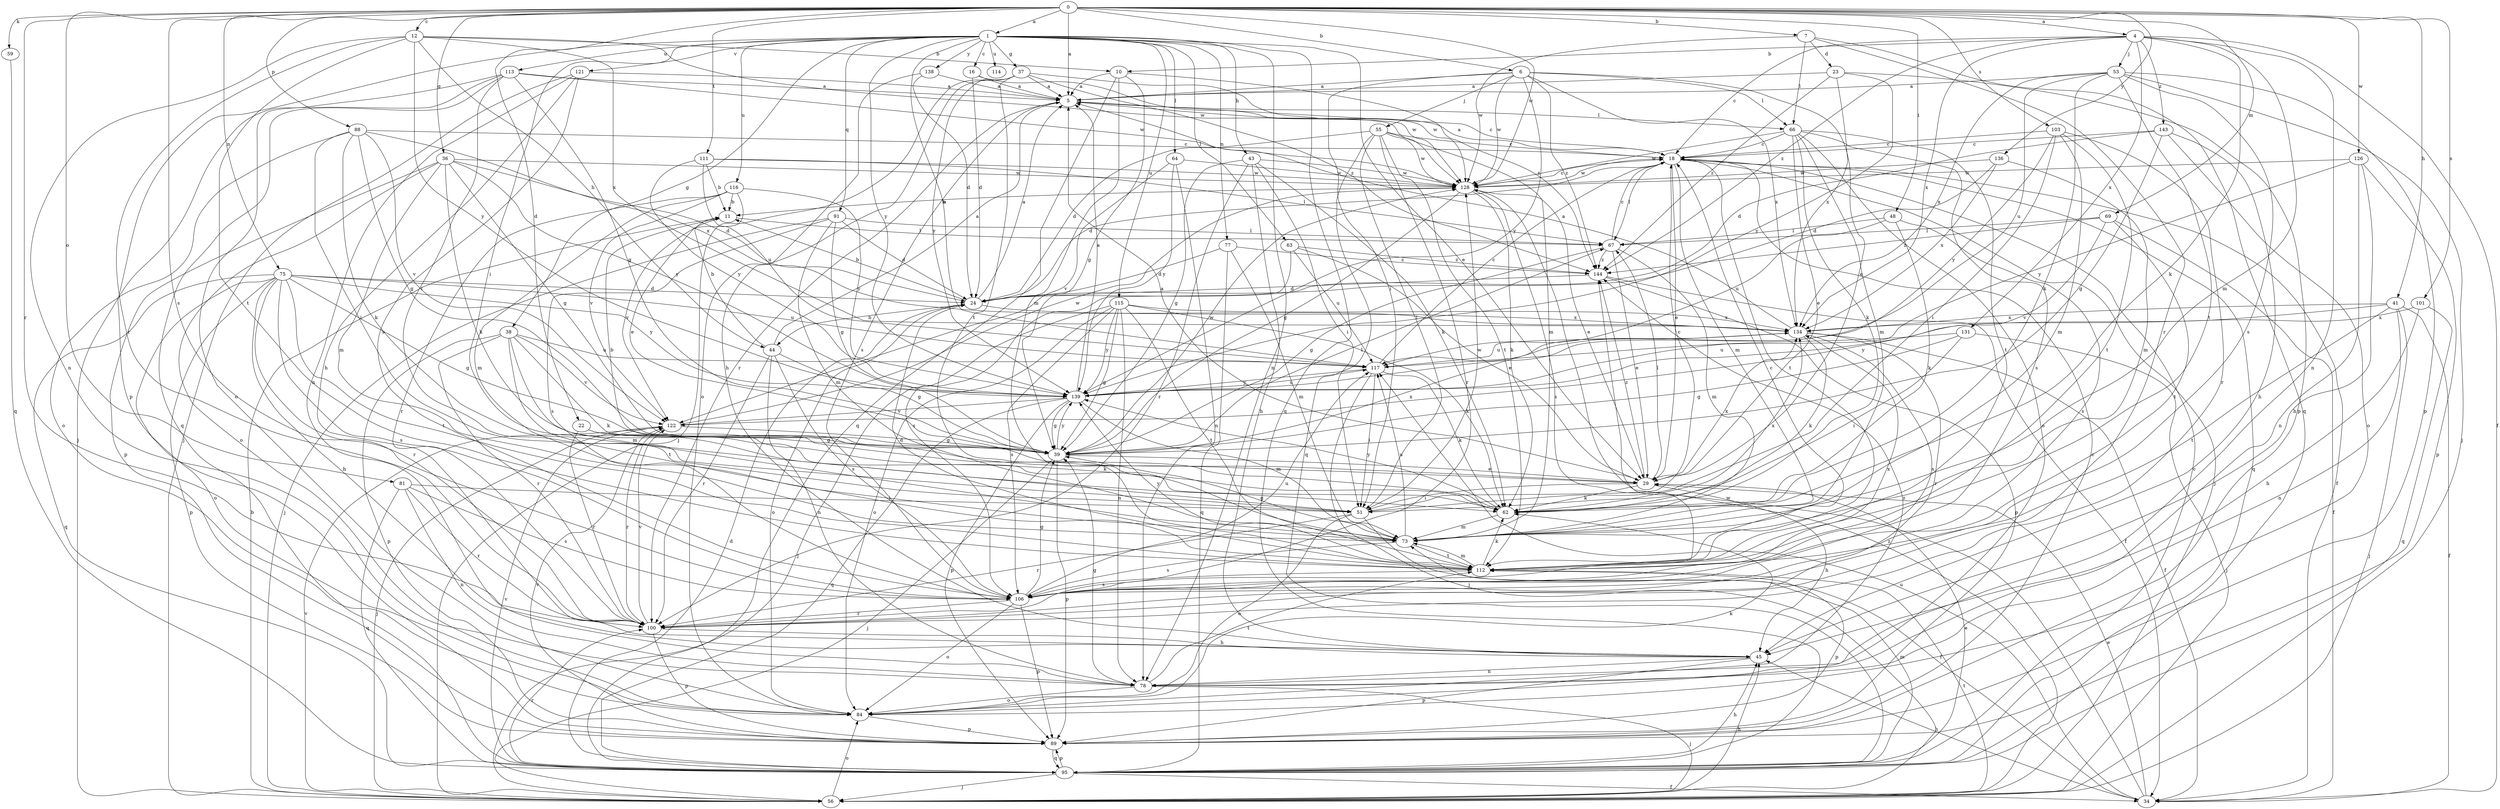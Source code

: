 strict digraph  {
0;
1;
4;
5;
6;
7;
10;
11;
12;
16;
18;
22;
23;
24;
29;
34;
36;
37;
38;
39;
41;
43;
44;
45;
48;
51;
53;
55;
56;
59;
62;
63;
64;
66;
67;
69;
73;
75;
77;
78;
81;
84;
88;
89;
91;
95;
100;
101;
103;
106;
111;
112;
113;
114;
115;
116;
117;
121;
122;
126;
128;
131;
134;
136;
138;
139;
143;
144;
0 -> 1  [label=a];
0 -> 4  [label=a];
0 -> 5  [label=a];
0 -> 6  [label=b];
0 -> 7  [label=b];
0 -> 12  [label=c];
0 -> 22  [label=d];
0 -> 36  [label=g];
0 -> 41  [label=h];
0 -> 48  [label=i];
0 -> 59  [label=k];
0 -> 69  [label=m];
0 -> 75  [label=n];
0 -> 81  [label=o];
0 -> 88  [label=p];
0 -> 100  [label=r];
0 -> 101  [label=s];
0 -> 103  [label=s];
0 -> 106  [label=s];
0 -> 111  [label=t];
0 -> 126  [label=w];
0 -> 128  [label=w];
0 -> 136  [label=y];
1 -> 16  [label=c];
1 -> 29  [label=e];
1 -> 37  [label=g];
1 -> 38  [label=g];
1 -> 43  [label=h];
1 -> 51  [label=i];
1 -> 63  [label=l];
1 -> 64  [label=l];
1 -> 77  [label=n];
1 -> 78  [label=n];
1 -> 89  [label=p];
1 -> 91  [label=q];
1 -> 95  [label=q];
1 -> 113  [label=u];
1 -> 114  [label=u];
1 -> 115  [label=u];
1 -> 116  [label=u];
1 -> 117  [label=u];
1 -> 121  [label=v];
1 -> 138  [label=y];
1 -> 139  [label=y];
4 -> 10  [label=b];
4 -> 18  [label=c];
4 -> 34  [label=f];
4 -> 53  [label=j];
4 -> 62  [label=k];
4 -> 73  [label=m];
4 -> 78  [label=n];
4 -> 131  [label=x];
4 -> 134  [label=x];
4 -> 143  [label=z];
4 -> 144  [label=z];
5 -> 18  [label=c];
5 -> 66  [label=l];
5 -> 100  [label=r];
5 -> 106  [label=s];
6 -> 5  [label=a];
6 -> 29  [label=e];
6 -> 51  [label=i];
6 -> 55  [label=j];
6 -> 66  [label=l];
6 -> 128  [label=w];
6 -> 134  [label=x];
6 -> 139  [label=y];
6 -> 144  [label=z];
7 -> 23  [label=d];
7 -> 66  [label=l];
7 -> 95  [label=q];
7 -> 100  [label=r];
7 -> 128  [label=w];
10 -> 5  [label=a];
10 -> 39  [label=g];
10 -> 73  [label=m];
10 -> 95  [label=q];
10 -> 144  [label=z];
11 -> 67  [label=l];
11 -> 122  [label=v];
12 -> 10  [label=b];
12 -> 44  [label=h];
12 -> 78  [label=n];
12 -> 100  [label=r];
12 -> 112  [label=t];
12 -> 128  [label=w];
12 -> 134  [label=x];
12 -> 139  [label=y];
16 -> 5  [label=a];
16 -> 24  [label=d];
16 -> 128  [label=w];
18 -> 5  [label=a];
18 -> 24  [label=d];
18 -> 29  [label=e];
18 -> 34  [label=f];
18 -> 56  [label=j];
18 -> 67  [label=l];
18 -> 73  [label=m];
18 -> 95  [label=q];
18 -> 112  [label=t];
18 -> 128  [label=w];
22 -> 39  [label=g];
22 -> 62  [label=k];
22 -> 100  [label=r];
23 -> 5  [label=a];
23 -> 89  [label=p];
23 -> 134  [label=x];
23 -> 139  [label=y];
23 -> 144  [label=z];
24 -> 5  [label=a];
24 -> 11  [label=b];
24 -> 44  [label=h];
24 -> 84  [label=o];
24 -> 134  [label=x];
29 -> 5  [label=a];
29 -> 11  [label=b];
29 -> 45  [label=h];
29 -> 51  [label=i];
29 -> 62  [label=k];
29 -> 67  [label=l];
29 -> 134  [label=x];
29 -> 144  [label=z];
34 -> 29  [label=e];
34 -> 45  [label=h];
34 -> 117  [label=u];
34 -> 128  [label=w];
36 -> 24  [label=d];
36 -> 39  [label=g];
36 -> 62  [label=k];
36 -> 73  [label=m];
36 -> 84  [label=o];
36 -> 89  [label=p];
36 -> 128  [label=w];
36 -> 139  [label=y];
37 -> 5  [label=a];
37 -> 56  [label=j];
37 -> 84  [label=o];
37 -> 112  [label=t];
37 -> 128  [label=w];
37 -> 139  [label=y];
37 -> 144  [label=z];
38 -> 62  [label=k];
38 -> 73  [label=m];
38 -> 89  [label=p];
38 -> 100  [label=r];
38 -> 112  [label=t];
38 -> 117  [label=u];
38 -> 122  [label=v];
39 -> 29  [label=e];
39 -> 56  [label=j];
39 -> 67  [label=l];
39 -> 89  [label=p];
39 -> 128  [label=w];
39 -> 134  [label=x];
39 -> 139  [label=y];
41 -> 34  [label=f];
41 -> 56  [label=j];
41 -> 78  [label=n];
41 -> 112  [label=t];
41 -> 134  [label=x];
41 -> 139  [label=y];
43 -> 39  [label=g];
43 -> 45  [label=h];
43 -> 51  [label=i];
43 -> 62  [label=k];
43 -> 100  [label=r];
43 -> 128  [label=w];
44 -> 5  [label=a];
44 -> 11  [label=b];
44 -> 39  [label=g];
44 -> 78  [label=n];
44 -> 100  [label=r];
44 -> 106  [label=s];
45 -> 78  [label=n];
45 -> 89  [label=p];
48 -> 62  [label=k];
48 -> 67  [label=l];
48 -> 106  [label=s];
48 -> 117  [label=u];
51 -> 18  [label=c];
51 -> 34  [label=f];
51 -> 84  [label=o];
51 -> 100  [label=r];
51 -> 128  [label=w];
53 -> 5  [label=a];
53 -> 56  [label=j];
53 -> 62  [label=k];
53 -> 89  [label=p];
53 -> 106  [label=s];
53 -> 112  [label=t];
53 -> 117  [label=u];
53 -> 134  [label=x];
55 -> 18  [label=c];
55 -> 24  [label=d];
55 -> 51  [label=i];
55 -> 73  [label=m];
55 -> 95  [label=q];
55 -> 100  [label=r];
55 -> 112  [label=t];
55 -> 128  [label=w];
56 -> 11  [label=b];
56 -> 45  [label=h];
56 -> 84  [label=o];
56 -> 112  [label=t];
56 -> 122  [label=v];
56 -> 144  [label=z];
59 -> 95  [label=q];
62 -> 73  [label=m];
62 -> 134  [label=x];
62 -> 139  [label=y];
63 -> 29  [label=e];
63 -> 106  [label=s];
63 -> 117  [label=u];
63 -> 144  [label=z];
64 -> 78  [label=n];
64 -> 122  [label=v];
64 -> 128  [label=w];
64 -> 139  [label=y];
66 -> 18  [label=c];
66 -> 29  [label=e];
66 -> 62  [label=k];
66 -> 73  [label=m];
66 -> 84  [label=o];
66 -> 106  [label=s];
66 -> 112  [label=t];
66 -> 128  [label=w];
67 -> 18  [label=c];
67 -> 29  [label=e];
67 -> 39  [label=g];
67 -> 73  [label=m];
67 -> 144  [label=z];
69 -> 34  [label=f];
69 -> 67  [label=l];
69 -> 112  [label=t];
69 -> 122  [label=v];
69 -> 144  [label=z];
73 -> 39  [label=g];
73 -> 106  [label=s];
73 -> 112  [label=t];
73 -> 117  [label=u];
75 -> 24  [label=d];
75 -> 39  [label=g];
75 -> 45  [label=h];
75 -> 84  [label=o];
75 -> 89  [label=p];
75 -> 95  [label=q];
75 -> 100  [label=r];
75 -> 106  [label=s];
75 -> 112  [label=t];
75 -> 117  [label=u];
75 -> 139  [label=y];
77 -> 24  [label=d];
77 -> 73  [label=m];
77 -> 95  [label=q];
77 -> 144  [label=z];
78 -> 39  [label=g];
78 -> 56  [label=j];
78 -> 84  [label=o];
78 -> 112  [label=t];
81 -> 51  [label=i];
81 -> 78  [label=n];
81 -> 95  [label=q];
81 -> 100  [label=r];
81 -> 106  [label=s];
84 -> 62  [label=k];
84 -> 89  [label=p];
84 -> 144  [label=z];
88 -> 18  [label=c];
88 -> 39  [label=g];
88 -> 51  [label=i];
88 -> 62  [label=k];
88 -> 84  [label=o];
88 -> 122  [label=v];
88 -> 134  [label=x];
89 -> 18  [label=c];
89 -> 95  [label=q];
89 -> 122  [label=v];
91 -> 24  [label=d];
91 -> 39  [label=g];
91 -> 56  [label=j];
91 -> 67  [label=l];
91 -> 73  [label=m];
91 -> 106  [label=s];
95 -> 18  [label=c];
95 -> 24  [label=d];
95 -> 29  [label=e];
95 -> 34  [label=f];
95 -> 45  [label=h];
95 -> 56  [label=j];
95 -> 73  [label=m];
95 -> 89  [label=p];
95 -> 100  [label=r];
95 -> 122  [label=v];
100 -> 45  [label=h];
100 -> 89  [label=p];
100 -> 122  [label=v];
101 -> 45  [label=h];
101 -> 95  [label=q];
101 -> 134  [label=x];
103 -> 18  [label=c];
103 -> 51  [label=i];
103 -> 73  [label=m];
103 -> 100  [label=r];
103 -> 112  [label=t];
103 -> 139  [label=y];
106 -> 39  [label=g];
106 -> 84  [label=o];
106 -> 89  [label=p];
106 -> 100  [label=r];
106 -> 117  [label=u];
106 -> 134  [label=x];
111 -> 11  [label=b];
111 -> 67  [label=l];
111 -> 117  [label=u];
111 -> 128  [label=w];
111 -> 139  [label=y];
112 -> 18  [label=c];
112 -> 24  [label=d];
112 -> 62  [label=k];
112 -> 73  [label=m];
112 -> 89  [label=p];
112 -> 106  [label=s];
112 -> 139  [label=y];
113 -> 5  [label=a];
113 -> 39  [label=g];
113 -> 51  [label=i];
113 -> 56  [label=j];
113 -> 84  [label=o];
113 -> 95  [label=q];
113 -> 128  [label=w];
115 -> 39  [label=g];
115 -> 56  [label=j];
115 -> 62  [label=k];
115 -> 78  [label=n];
115 -> 84  [label=o];
115 -> 106  [label=s];
115 -> 112  [label=t];
115 -> 134  [label=x];
115 -> 139  [label=y];
116 -> 11  [label=b];
116 -> 29  [label=e];
116 -> 73  [label=m];
116 -> 100  [label=r];
116 -> 122  [label=v];
116 -> 139  [label=y];
117 -> 18  [label=c];
117 -> 51  [label=i];
117 -> 56  [label=j];
117 -> 62  [label=k];
117 -> 139  [label=y];
121 -> 5  [label=a];
121 -> 45  [label=h];
121 -> 56  [label=j];
121 -> 78  [label=n];
121 -> 106  [label=s];
122 -> 39  [label=g];
122 -> 56  [label=j];
122 -> 100  [label=r];
122 -> 128  [label=w];
126 -> 45  [label=h];
126 -> 78  [label=n];
126 -> 89  [label=p];
126 -> 128  [label=w];
126 -> 139  [label=y];
128 -> 11  [label=b];
128 -> 18  [label=c];
128 -> 29  [label=e];
128 -> 39  [label=g];
128 -> 62  [label=k];
128 -> 106  [label=s];
131 -> 39  [label=g];
131 -> 51  [label=i];
131 -> 56  [label=j];
131 -> 117  [label=u];
134 -> 5  [label=a];
134 -> 34  [label=f];
134 -> 62  [label=k];
134 -> 100  [label=r];
134 -> 106  [label=s];
134 -> 117  [label=u];
136 -> 24  [label=d];
136 -> 73  [label=m];
136 -> 128  [label=w];
136 -> 134  [label=x];
138 -> 5  [label=a];
138 -> 24  [label=d];
138 -> 45  [label=h];
139 -> 5  [label=a];
139 -> 39  [label=g];
139 -> 73  [label=m];
139 -> 89  [label=p];
139 -> 95  [label=q];
139 -> 117  [label=u];
139 -> 122  [label=v];
143 -> 18  [label=c];
143 -> 24  [label=d];
143 -> 39  [label=g];
143 -> 45  [label=h];
143 -> 84  [label=o];
144 -> 24  [label=d];
144 -> 34  [label=f];
144 -> 89  [label=p];
}
